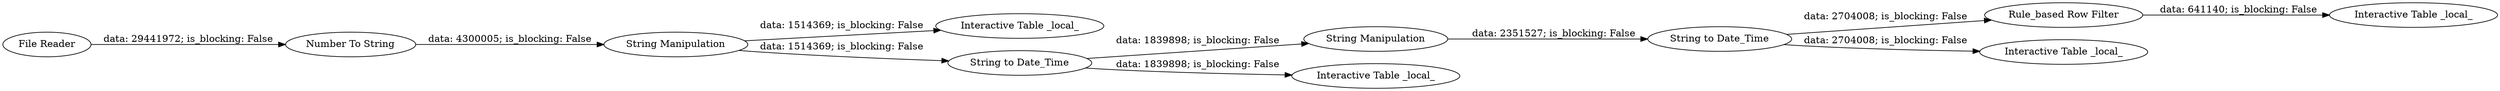 digraph {
	"-6944403019264122697_20" [label="String Manipulation"]
	"-6944403019264122697_14" [label="Interactive Table _local_"]
	"-6944403019264122697_16" [label="String to Date_Time"]
	"-6944403019264122697_1" [label="File Reader"]
	"-6944403019264122697_15" [label="String Manipulation"]
	"-6944403019264122697_22" [label="Rule_based Row Filter"]
	"-6944403019264122697_23" [label="Interactive Table _local_"]
	"-6944403019264122697_19" [label="String to Date_Time"]
	"-6944403019264122697_18" [label="Interactive Table _local_"]
	"-6944403019264122697_17" [label="Number To String"]
	"-6944403019264122697_21" [label="Interactive Table _local_"]
	"-6944403019264122697_19" -> "-6944403019264122697_21" [label="data: 2704008; is_blocking: False"]
	"-6944403019264122697_15" -> "-6944403019264122697_14" [label="data: 1514369; is_blocking: False"]
	"-6944403019264122697_1" -> "-6944403019264122697_17" [label="data: 29441972; is_blocking: False"]
	"-6944403019264122697_17" -> "-6944403019264122697_15" [label="data: 4300005; is_blocking: False"]
	"-6944403019264122697_22" -> "-6944403019264122697_23" [label="data: 641140; is_blocking: False"]
	"-6944403019264122697_20" -> "-6944403019264122697_19" [label="data: 2351527; is_blocking: False"]
	"-6944403019264122697_15" -> "-6944403019264122697_16" [label="data: 1514369; is_blocking: False"]
	"-6944403019264122697_16" -> "-6944403019264122697_20" [label="data: 1839898; is_blocking: False"]
	"-6944403019264122697_16" -> "-6944403019264122697_18" [label="data: 1839898; is_blocking: False"]
	"-6944403019264122697_19" -> "-6944403019264122697_22" [label="data: 2704008; is_blocking: False"]
	rankdir=LR
}
